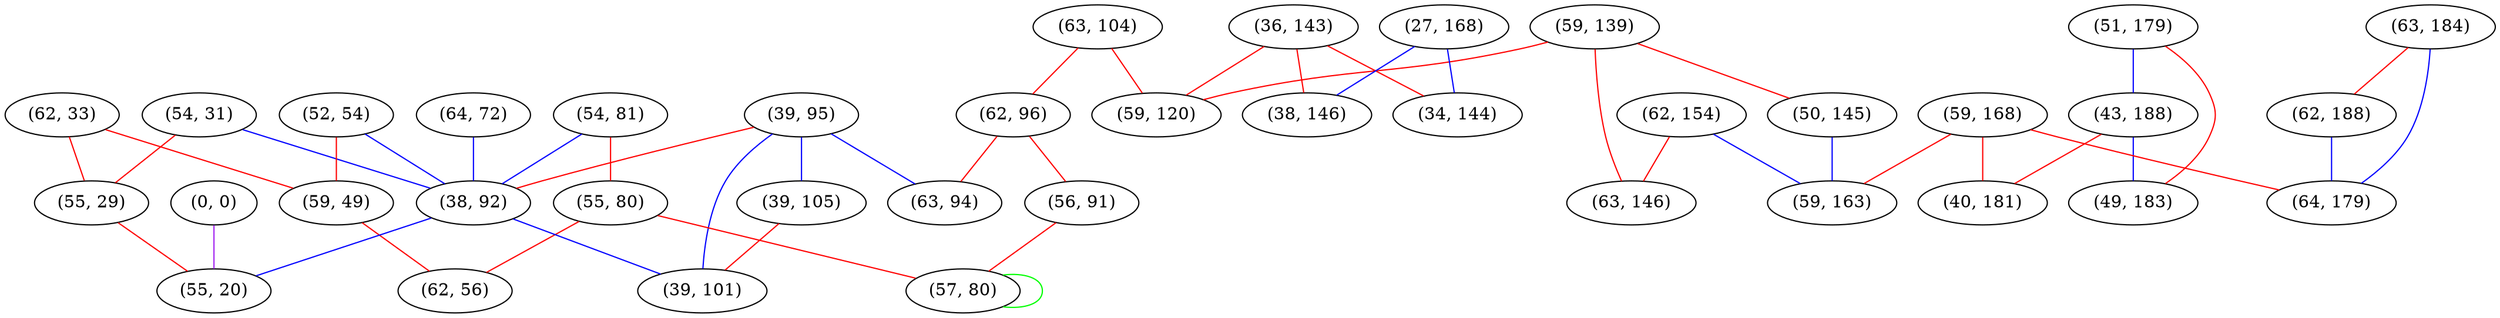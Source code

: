 graph "" {
"(62, 33)";
"(51, 179)";
"(36, 143)";
"(43, 188)";
"(63, 184)";
"(62, 154)";
"(63, 104)";
"(62, 96)";
"(54, 81)";
"(59, 139)";
"(59, 168)";
"(54, 31)";
"(56, 91)";
"(39, 95)";
"(0, 0)";
"(52, 54)";
"(63, 146)";
"(59, 120)";
"(40, 181)";
"(59, 49)";
"(27, 168)";
"(55, 80)";
"(64, 72)";
"(39, 105)";
"(34, 144)";
"(57, 80)";
"(38, 146)";
"(38, 92)";
"(55, 29)";
"(50, 145)";
"(59, 163)";
"(55, 20)";
"(62, 188)";
"(39, 101)";
"(49, 183)";
"(63, 94)";
"(62, 56)";
"(64, 179)";
"(62, 33)" -- "(59, 49)"  [color=red, key=0, weight=1];
"(62, 33)" -- "(55, 29)"  [color=red, key=0, weight=1];
"(51, 179)" -- "(43, 188)"  [color=blue, key=0, weight=3];
"(51, 179)" -- "(49, 183)"  [color=red, key=0, weight=1];
"(36, 143)" -- "(59, 120)"  [color=red, key=0, weight=1];
"(36, 143)" -- "(34, 144)"  [color=red, key=0, weight=1];
"(36, 143)" -- "(38, 146)"  [color=red, key=0, weight=1];
"(43, 188)" -- "(40, 181)"  [color=red, key=0, weight=1];
"(43, 188)" -- "(49, 183)"  [color=blue, key=0, weight=3];
"(63, 184)" -- "(62, 188)"  [color=red, key=0, weight=1];
"(63, 184)" -- "(64, 179)"  [color=blue, key=0, weight=3];
"(62, 154)" -- "(59, 163)"  [color=blue, key=0, weight=3];
"(62, 154)" -- "(63, 146)"  [color=red, key=0, weight=1];
"(63, 104)" -- "(59, 120)"  [color=red, key=0, weight=1];
"(63, 104)" -- "(62, 96)"  [color=red, key=0, weight=1];
"(62, 96)" -- "(56, 91)"  [color=red, key=0, weight=1];
"(62, 96)" -- "(63, 94)"  [color=red, key=0, weight=1];
"(54, 81)" -- "(38, 92)"  [color=blue, key=0, weight=3];
"(54, 81)" -- "(55, 80)"  [color=red, key=0, weight=1];
"(59, 139)" -- "(59, 120)"  [color=red, key=0, weight=1];
"(59, 139)" -- "(63, 146)"  [color=red, key=0, weight=1];
"(59, 139)" -- "(50, 145)"  [color=red, key=0, weight=1];
"(59, 168)" -- "(64, 179)"  [color=red, key=0, weight=1];
"(59, 168)" -- "(40, 181)"  [color=red, key=0, weight=1];
"(59, 168)" -- "(59, 163)"  [color=red, key=0, weight=1];
"(54, 31)" -- "(38, 92)"  [color=blue, key=0, weight=3];
"(54, 31)" -- "(55, 29)"  [color=red, key=0, weight=1];
"(56, 91)" -- "(57, 80)"  [color=red, key=0, weight=1];
"(39, 95)" -- "(38, 92)"  [color=red, key=0, weight=1];
"(39, 95)" -- "(63, 94)"  [color=blue, key=0, weight=3];
"(39, 95)" -- "(39, 101)"  [color=blue, key=0, weight=3];
"(39, 95)" -- "(39, 105)"  [color=blue, key=0, weight=3];
"(0, 0)" -- "(55, 20)"  [color=purple, key=0, weight=4];
"(52, 54)" -- "(38, 92)"  [color=blue, key=0, weight=3];
"(52, 54)" -- "(59, 49)"  [color=red, key=0, weight=1];
"(59, 49)" -- "(62, 56)"  [color=red, key=0, weight=1];
"(27, 168)" -- "(34, 144)"  [color=blue, key=0, weight=3];
"(27, 168)" -- "(38, 146)"  [color=blue, key=0, weight=3];
"(55, 80)" -- "(57, 80)"  [color=red, key=0, weight=1];
"(55, 80)" -- "(62, 56)"  [color=red, key=0, weight=1];
"(64, 72)" -- "(38, 92)"  [color=blue, key=0, weight=3];
"(39, 105)" -- "(39, 101)"  [color=red, key=0, weight=1];
"(57, 80)" -- "(57, 80)"  [color=green, key=0, weight=2];
"(38, 92)" -- "(55, 20)"  [color=blue, key=0, weight=3];
"(38, 92)" -- "(39, 101)"  [color=blue, key=0, weight=3];
"(55, 29)" -- "(55, 20)"  [color=red, key=0, weight=1];
"(50, 145)" -- "(59, 163)"  [color=blue, key=0, weight=3];
"(62, 188)" -- "(64, 179)"  [color=blue, key=0, weight=3];
}
